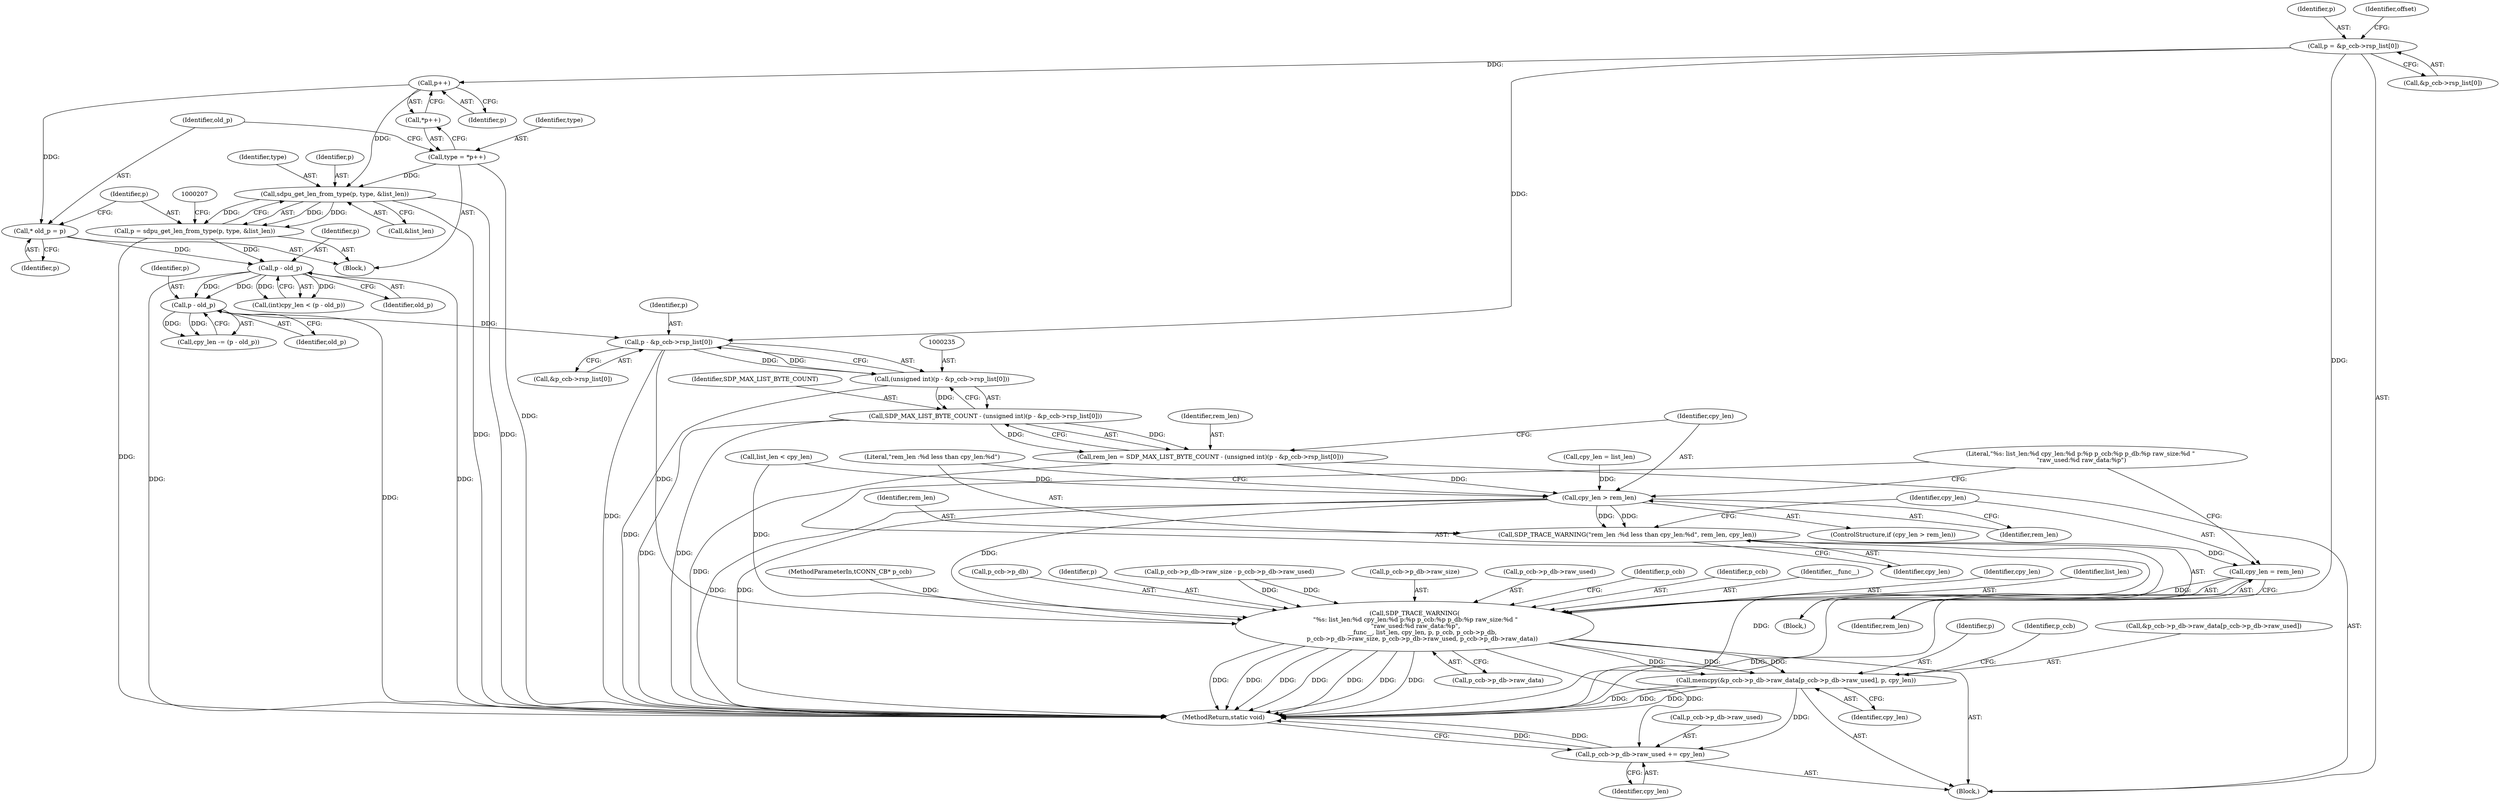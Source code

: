 digraph "0_Android_11fb7aa03437eccac98d90ca2de1730a02a515e2@array" {
"1000236" [label="(Call,p - &p_ccb->rsp_list[0])"];
"1000219" [label="(Call,p - old_p)"];
"1000209" [label="(Call,p - old_p)"];
"1000197" [label="(Call,p = sdpu_get_len_from_type(p, type, &list_len))"];
"1000199" [label="(Call,sdpu_get_len_from_type(p, type, &list_len))"];
"1000191" [label="(Call,p++)"];
"1000174" [label="(Call,p = &p_ccb->rsp_list[0])"];
"1000188" [label="(Call,type = *p++)"];
"1000194" [label="(Call,* old_p = p)"];
"1000234" [label="(Call,(unsigned int)(p - &p_ccb->rsp_list[0]))"];
"1000232" [label="(Call,SDP_MAX_LIST_BYTE_COUNT - (unsigned int)(p - &p_ccb->rsp_list[0]))"];
"1000230" [label="(Call,rem_len = SDP_MAX_LIST_BYTE_COUNT - (unsigned int)(p - &p_ccb->rsp_list[0]))"];
"1000245" [label="(Call,cpy_len > rem_len)"];
"1000249" [label="(Call,SDP_TRACE_WARNING(\"rem_len :%d less than cpy_len:%d\", rem_len, cpy_len))"];
"1000253" [label="(Call,cpy_len = rem_len)"];
"1000256" [label="(Call,SDP_TRACE_WARNING(\n \"%s: list_len:%d cpy_len:%d p:%p p_ccb:%p p_db:%p raw_size:%d \"\n \"raw_used:%d raw_data:%p\",\n        __func__, list_len, cpy_len, p, p_ccb, p_ccb->p_db,\n        p_ccb->p_db->raw_size, p_ccb->p_db->raw_used, p_ccb->p_db->raw_data))"];
"1000281" [label="(Call,memcpy(&p_ccb->p_db->raw_data[p_ccb->p_db->raw_used], p, cpy_len))"];
"1000296" [label="(Call,p_ccb->p_db->raw_used += cpy_len)"];
"1000251" [label="(Identifier,rem_len)"];
"1000217" [label="(Call,cpy_len -= (p - old_p))"];
"1000246" [label="(Identifier,cpy_len)"];
"1000219" [label="(Call,p - old_p)"];
"1000198" [label="(Identifier,p)"];
"1000263" [label="(Call,p_ccb->p_db)"];
"1000197" [label="(Call,p = sdpu_get_len_from_type(p, type, &list_len))"];
"1000295" [label="(Identifier,cpy_len)"];
"1000249" [label="(Call,SDP_TRACE_WARNING(\"rem_len :%d less than cpy_len:%d\", rem_len, cpy_len))"];
"1000261" [label="(Identifier,p)"];
"1000245" [label="(Call,cpy_len > rem_len)"];
"1000191" [label="(Call,p++)"];
"1000158" [label="(Call,p_ccb->p_db->raw_size - p_ccb->p_db->raw_used)"];
"1000302" [label="(Identifier,cpy_len)"];
"1000255" [label="(Identifier,rem_len)"];
"1000175" [label="(Identifier,p)"];
"1000201" [label="(Identifier,type)"];
"1000250" [label="(Literal,\"rem_len :%d less than cpy_len:%d\")"];
"1000257" [label="(Literal,\"%s: list_len:%d cpy_len:%d p:%p p_ccb:%p p_db:%p raw_size:%d \"\n \"raw_used:%d raw_data:%p\")"];
"1000155" [label="(Block,)"];
"1000303" [label="(MethodReturn,static void)"];
"1000294" [label="(Identifier,p)"];
"1000194" [label="(Call,* old_p = p)"];
"1000199" [label="(Call,sdpu_get_len_from_type(p, type, &list_len))"];
"1000176" [label="(Call,&p_ccb->rsp_list[0])"];
"1000232" [label="(Call,SDP_MAX_LIST_BYTE_COUNT - (unsigned int)(p - &p_ccb->rsp_list[0]))"];
"1000266" [label="(Call,p_ccb->p_db->raw_size)"];
"1000271" [label="(Call,p_ccb->p_db->raw_used)"];
"1000189" [label="(Identifier,type)"];
"1000247" [label="(Identifier,rem_len)"];
"1000286" [label="(Identifier,p_ccb)"];
"1000211" [label="(Identifier,old_p)"];
"1000297" [label="(Call,p_ccb->p_db->raw_used)"];
"1000256" [label="(Call,SDP_TRACE_WARNING(\n \"%s: list_len:%d cpy_len:%d p:%p p_ccb:%p p_db:%p raw_size:%d \"\n \"raw_used:%d raw_data:%p\",\n        __func__, list_len, cpy_len, p, p_ccb, p_ccb->p_db,\n        p_ccb->p_db->raw_size, p_ccb->p_db->raw_used, p_ccb->p_db->raw_data))"];
"1000209" [label="(Call,p - old_p)"];
"1000192" [label="(Identifier,p)"];
"1000296" [label="(Call,p_ccb->p_db->raw_used += cpy_len)"];
"1000236" [label="(Call,p - &p_ccb->rsp_list[0])"];
"1000188" [label="(Call,type = *p++)"];
"1000281" [label="(Call,memcpy(&p_ccb->p_db->raw_data[p_ccb->p_db->raw_used], p, cpy_len))"];
"1000200" [label="(Identifier,p)"];
"1000254" [label="(Identifier,cpy_len)"];
"1000299" [label="(Identifier,p_ccb)"];
"1000205" [label="(Call,(int)cpy_len < (p - old_p))"];
"1000196" [label="(Identifier,p)"];
"1000262" [label="(Identifier,p_ccb)"];
"1000174" [label="(Call,p = &p_ccb->rsp_list[0])"];
"1000210" [label="(Identifier,p)"];
"1000230" [label="(Call,rem_len = SDP_MAX_LIST_BYTE_COUNT - (unsigned int)(p - &p_ccb->rsp_list[0]))"];
"1000282" [label="(Call,&p_ccb->p_db->raw_data[p_ccb->p_db->raw_used])"];
"1000258" [label="(Identifier,__func__)"];
"1000260" [label="(Identifier,cpy_len)"];
"1000184" [label="(Block,)"];
"1000190" [label="(Call,*p++)"];
"1000195" [label="(Identifier,old_p)"];
"1000233" [label="(Identifier,SDP_MAX_LIST_BYTE_COUNT)"];
"1000238" [label="(Call,&p_ccb->rsp_list[0])"];
"1000220" [label="(Identifier,p)"];
"1000227" [label="(Call,cpy_len = list_len)"];
"1000259" [label="(Identifier,list_len)"];
"1000183" [label="(Identifier,offset)"];
"1000223" [label="(Call,list_len < cpy_len)"];
"1000101" [label="(MethodParameterIn,tCONN_CB* p_ccb)"];
"1000221" [label="(Identifier,old_p)"];
"1000252" [label="(Identifier,cpy_len)"];
"1000253" [label="(Call,cpy_len = rem_len)"];
"1000244" [label="(ControlStructure,if (cpy_len > rem_len))"];
"1000237" [label="(Identifier,p)"];
"1000276" [label="(Call,p_ccb->p_db->raw_data)"];
"1000231" [label="(Identifier,rem_len)"];
"1000234" [label="(Call,(unsigned int)(p - &p_ccb->rsp_list[0]))"];
"1000202" [label="(Call,&list_len)"];
"1000248" [label="(Block,)"];
"1000236" -> "1000234"  [label="AST: "];
"1000236" -> "1000238"  [label="CFG: "];
"1000237" -> "1000236"  [label="AST: "];
"1000238" -> "1000236"  [label="AST: "];
"1000234" -> "1000236"  [label="CFG: "];
"1000236" -> "1000303"  [label="DDG: "];
"1000236" -> "1000234"  [label="DDG: "];
"1000236" -> "1000234"  [label="DDG: "];
"1000219" -> "1000236"  [label="DDG: "];
"1000174" -> "1000236"  [label="DDG: "];
"1000236" -> "1000256"  [label="DDG: "];
"1000219" -> "1000217"  [label="AST: "];
"1000219" -> "1000221"  [label="CFG: "];
"1000220" -> "1000219"  [label="AST: "];
"1000221" -> "1000219"  [label="AST: "];
"1000217" -> "1000219"  [label="CFG: "];
"1000219" -> "1000303"  [label="DDG: "];
"1000219" -> "1000217"  [label="DDG: "];
"1000219" -> "1000217"  [label="DDG: "];
"1000209" -> "1000219"  [label="DDG: "];
"1000209" -> "1000219"  [label="DDG: "];
"1000209" -> "1000205"  [label="AST: "];
"1000209" -> "1000211"  [label="CFG: "];
"1000210" -> "1000209"  [label="AST: "];
"1000211" -> "1000209"  [label="AST: "];
"1000205" -> "1000209"  [label="CFG: "];
"1000209" -> "1000303"  [label="DDG: "];
"1000209" -> "1000303"  [label="DDG: "];
"1000209" -> "1000205"  [label="DDG: "];
"1000209" -> "1000205"  [label="DDG: "];
"1000197" -> "1000209"  [label="DDG: "];
"1000194" -> "1000209"  [label="DDG: "];
"1000197" -> "1000184"  [label="AST: "];
"1000197" -> "1000199"  [label="CFG: "];
"1000198" -> "1000197"  [label="AST: "];
"1000199" -> "1000197"  [label="AST: "];
"1000207" -> "1000197"  [label="CFG: "];
"1000197" -> "1000303"  [label="DDG: "];
"1000199" -> "1000197"  [label="DDG: "];
"1000199" -> "1000197"  [label="DDG: "];
"1000199" -> "1000197"  [label="DDG: "];
"1000199" -> "1000202"  [label="CFG: "];
"1000200" -> "1000199"  [label="AST: "];
"1000201" -> "1000199"  [label="AST: "];
"1000202" -> "1000199"  [label="AST: "];
"1000199" -> "1000303"  [label="DDG: "];
"1000199" -> "1000303"  [label="DDG: "];
"1000191" -> "1000199"  [label="DDG: "];
"1000188" -> "1000199"  [label="DDG: "];
"1000191" -> "1000190"  [label="AST: "];
"1000191" -> "1000192"  [label="CFG: "];
"1000192" -> "1000191"  [label="AST: "];
"1000190" -> "1000191"  [label="CFG: "];
"1000174" -> "1000191"  [label="DDG: "];
"1000191" -> "1000194"  [label="DDG: "];
"1000174" -> "1000155"  [label="AST: "];
"1000174" -> "1000176"  [label="CFG: "];
"1000175" -> "1000174"  [label="AST: "];
"1000176" -> "1000174"  [label="AST: "];
"1000183" -> "1000174"  [label="CFG: "];
"1000174" -> "1000303"  [label="DDG: "];
"1000188" -> "1000184"  [label="AST: "];
"1000188" -> "1000190"  [label="CFG: "];
"1000189" -> "1000188"  [label="AST: "];
"1000190" -> "1000188"  [label="AST: "];
"1000195" -> "1000188"  [label="CFG: "];
"1000188" -> "1000303"  [label="DDG: "];
"1000194" -> "1000184"  [label="AST: "];
"1000194" -> "1000196"  [label="CFG: "];
"1000195" -> "1000194"  [label="AST: "];
"1000196" -> "1000194"  [label="AST: "];
"1000198" -> "1000194"  [label="CFG: "];
"1000234" -> "1000232"  [label="AST: "];
"1000235" -> "1000234"  [label="AST: "];
"1000232" -> "1000234"  [label="CFG: "];
"1000234" -> "1000303"  [label="DDG: "];
"1000234" -> "1000232"  [label="DDG: "];
"1000232" -> "1000230"  [label="AST: "];
"1000233" -> "1000232"  [label="AST: "];
"1000230" -> "1000232"  [label="CFG: "];
"1000232" -> "1000303"  [label="DDG: "];
"1000232" -> "1000303"  [label="DDG: "];
"1000232" -> "1000230"  [label="DDG: "];
"1000232" -> "1000230"  [label="DDG: "];
"1000230" -> "1000155"  [label="AST: "];
"1000231" -> "1000230"  [label="AST: "];
"1000246" -> "1000230"  [label="CFG: "];
"1000230" -> "1000303"  [label="DDG: "];
"1000230" -> "1000245"  [label="DDG: "];
"1000245" -> "1000244"  [label="AST: "];
"1000245" -> "1000247"  [label="CFG: "];
"1000246" -> "1000245"  [label="AST: "];
"1000247" -> "1000245"  [label="AST: "];
"1000250" -> "1000245"  [label="CFG: "];
"1000257" -> "1000245"  [label="CFG: "];
"1000245" -> "1000303"  [label="DDG: "];
"1000245" -> "1000303"  [label="DDG: "];
"1000223" -> "1000245"  [label="DDG: "];
"1000227" -> "1000245"  [label="DDG: "];
"1000245" -> "1000249"  [label="DDG: "];
"1000245" -> "1000249"  [label="DDG: "];
"1000245" -> "1000256"  [label="DDG: "];
"1000249" -> "1000248"  [label="AST: "];
"1000249" -> "1000252"  [label="CFG: "];
"1000250" -> "1000249"  [label="AST: "];
"1000251" -> "1000249"  [label="AST: "];
"1000252" -> "1000249"  [label="AST: "];
"1000254" -> "1000249"  [label="CFG: "];
"1000249" -> "1000303"  [label="DDG: "];
"1000249" -> "1000253"  [label="DDG: "];
"1000253" -> "1000248"  [label="AST: "];
"1000253" -> "1000255"  [label="CFG: "];
"1000254" -> "1000253"  [label="AST: "];
"1000255" -> "1000253"  [label="AST: "];
"1000257" -> "1000253"  [label="CFG: "];
"1000253" -> "1000303"  [label="DDG: "];
"1000253" -> "1000256"  [label="DDG: "];
"1000256" -> "1000155"  [label="AST: "];
"1000256" -> "1000276"  [label="CFG: "];
"1000257" -> "1000256"  [label="AST: "];
"1000258" -> "1000256"  [label="AST: "];
"1000259" -> "1000256"  [label="AST: "];
"1000260" -> "1000256"  [label="AST: "];
"1000261" -> "1000256"  [label="AST: "];
"1000262" -> "1000256"  [label="AST: "];
"1000263" -> "1000256"  [label="AST: "];
"1000266" -> "1000256"  [label="AST: "];
"1000271" -> "1000256"  [label="AST: "];
"1000276" -> "1000256"  [label="AST: "];
"1000286" -> "1000256"  [label="CFG: "];
"1000256" -> "1000303"  [label="DDG: "];
"1000256" -> "1000303"  [label="DDG: "];
"1000256" -> "1000303"  [label="DDG: "];
"1000256" -> "1000303"  [label="DDG: "];
"1000256" -> "1000303"  [label="DDG: "];
"1000256" -> "1000303"  [label="DDG: "];
"1000256" -> "1000303"  [label="DDG: "];
"1000223" -> "1000256"  [label="DDG: "];
"1000101" -> "1000256"  [label="DDG: "];
"1000158" -> "1000256"  [label="DDG: "];
"1000158" -> "1000256"  [label="DDG: "];
"1000256" -> "1000281"  [label="DDG: "];
"1000256" -> "1000281"  [label="DDG: "];
"1000256" -> "1000281"  [label="DDG: "];
"1000256" -> "1000296"  [label="DDG: "];
"1000281" -> "1000155"  [label="AST: "];
"1000281" -> "1000295"  [label="CFG: "];
"1000282" -> "1000281"  [label="AST: "];
"1000294" -> "1000281"  [label="AST: "];
"1000295" -> "1000281"  [label="AST: "];
"1000299" -> "1000281"  [label="CFG: "];
"1000281" -> "1000303"  [label="DDG: "];
"1000281" -> "1000303"  [label="DDG: "];
"1000281" -> "1000303"  [label="DDG: "];
"1000281" -> "1000296"  [label="DDG: "];
"1000296" -> "1000155"  [label="AST: "];
"1000296" -> "1000302"  [label="CFG: "];
"1000297" -> "1000296"  [label="AST: "];
"1000302" -> "1000296"  [label="AST: "];
"1000303" -> "1000296"  [label="CFG: "];
"1000296" -> "1000303"  [label="DDG: "];
"1000296" -> "1000303"  [label="DDG: "];
}
